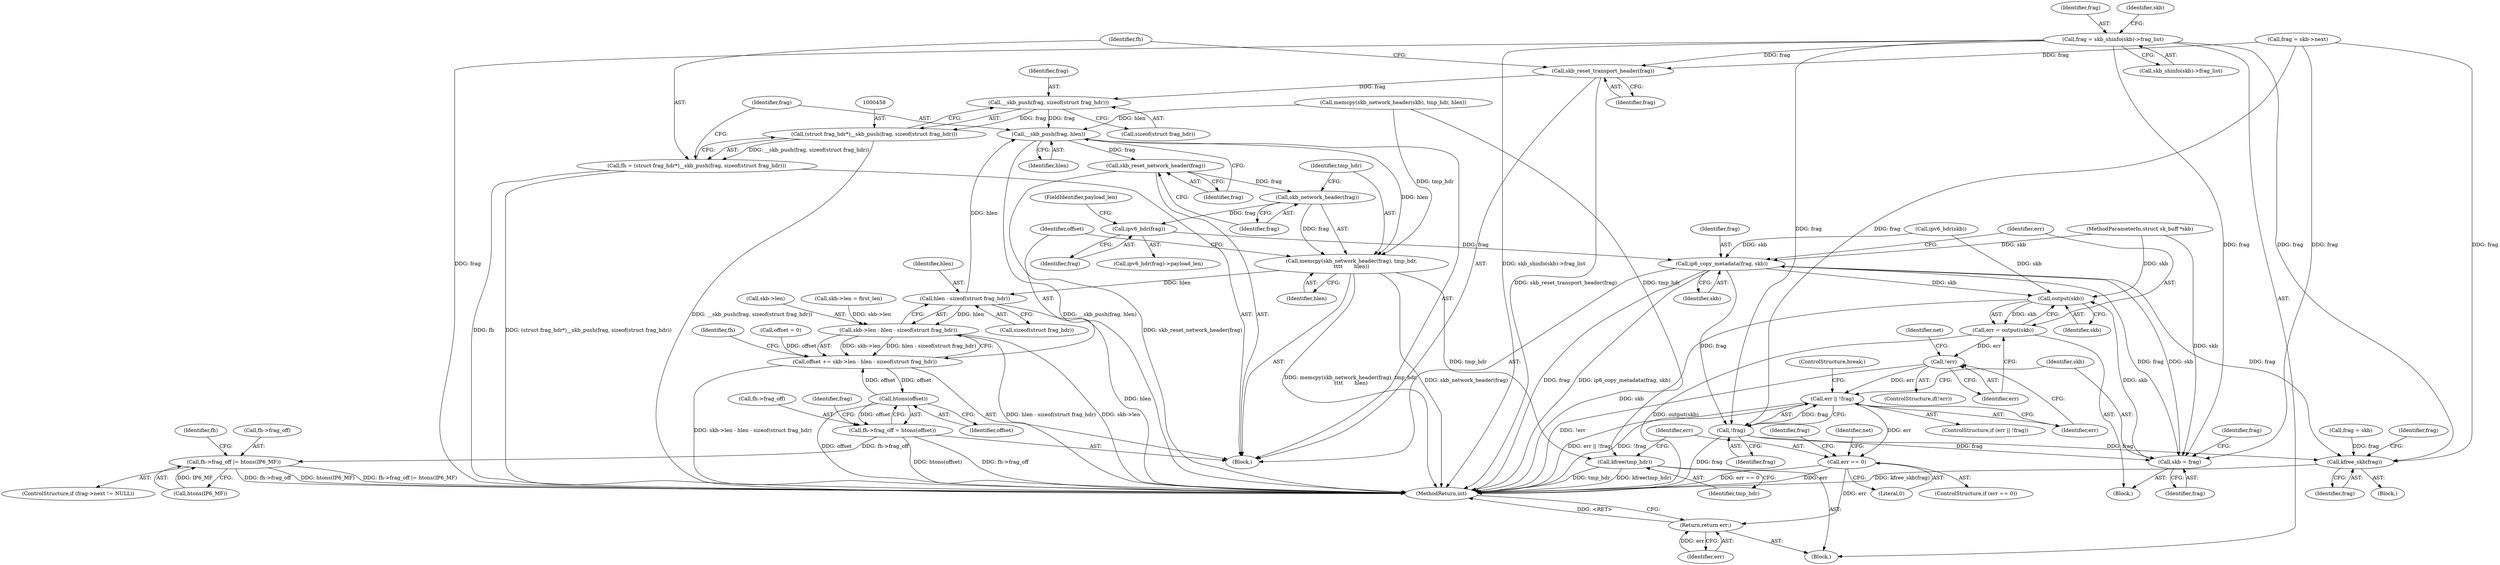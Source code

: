 digraph "0_linux_87c48fa3b4630905f98268dde838ee43626a060c_1@pointer" {
"1000335" [label="(Call,frag = skb_shinfo(skb)->frag_list)"];
"1000453" [label="(Call,skb_reset_transport_header(frag))"];
"1000459" [label="(Call,__skb_push(frag, sizeof(struct frag_hdr)))"];
"1000457" [label="(Call,(struct frag_hdr*)__skb_push(frag, sizeof(struct frag_hdr)))"];
"1000455" [label="(Call,fh = (struct frag_hdr*)__skb_push(frag, sizeof(struct frag_hdr)))"];
"1000463" [label="(Call,__skb_push(frag, hlen))"];
"1000466" [label="(Call,skb_reset_network_header(frag))"];
"1000469" [label="(Call,skb_network_header(frag))"];
"1000468" [label="(Call,memcpy(skb_network_header(frag), tmp_hdr,\n\t\t\t\t       hlen))"];
"1000479" [label="(Call,hlen - sizeof(struct frag_hdr))"];
"1000475" [label="(Call,skb->len - hlen - sizeof(struct frag_hdr))"];
"1000473" [label="(Call,offset += skb->len - hlen - sizeof(struct frag_hdr))"];
"1000497" [label="(Call,htons(offset))"];
"1000493" [label="(Call,fh->frag_off = htons(offset))"];
"1000505" [label="(Call,fh->frag_off |= htons(IP6_MF))"];
"1000565" [label="(Call,kfree(tmp_hdr))"];
"1000518" [label="(Call,ipv6_hdr(frag))"];
"1000528" [label="(Call,ip6_copy_metadata(frag, skb))"];
"1000533" [label="(Call,output(skb))"];
"1000531" [label="(Call,err = output(skb))"];
"1000536" [label="(Call,!err)"];
"1000547" [label="(Call,err || !frag)"];
"1000568" [label="(Call,err == 0)"];
"1000613" [label="(Return,return err;)"];
"1000549" [label="(Call,!frag)"];
"1000552" [label="(Call,skb = frag)"];
"1000595" [label="(Call,kfree_skb(frag))"];
"1000506" [label="(Call,fh->frag_off)"];
"1000454" [label="(Identifier,frag)"];
"1000119" [label="(MethodParameterIn,struct sk_buff *skb)"];
"1000466" [label="(Call,skb_reset_network_header(frag))"];
"1000613" [label="(Return,return err;)"];
"1000552" [label="(Call,skb = frag)"];
"1000589" [label="(Block,)"];
"1000532" [label="(Identifier,err)"];
"1000473" [label="(Call,offset += skb->len - hlen - sizeof(struct frag_hdr))"];
"1000567" [label="(ControlStructure,if (err == 0))"];
"1000453" [label="(Call,skb_reset_transport_header(frag))"];
"1000531" [label="(Call,err = output(skb))"];
"1000481" [label="(Call,sizeof(struct frag_hdr))"];
"1000336" [label="(Identifier,frag)"];
"1000498" [label="(Identifier,offset)"];
"1000556" [label="(Identifier,frag)"];
"1000444" [label="(Block,)"];
"1000536" [label="(Call,!err)"];
"1000570" [label="(Literal,0)"];
"1000548" [label="(Identifier,err)"];
"1000534" [label="(Identifier,skb)"];
"1000614" [label="(Identifier,err)"];
"1000566" [label="(Identifier,tmp_hdr)"];
"1000430" [label="(Call,ipv6_hdr(skb))"];
"1000471" [label="(Identifier,tmp_hdr)"];
"1000555" [label="(Call,frag = skb->next)"];
"1000494" [label="(Call,fh->frag_off)"];
"1000465" [label="(Identifier,hlen)"];
"1000463" [label="(Call,__skb_push(frag, hlen))"];
"1000461" [label="(Call,sizeof(struct frag_hdr))"];
"1000533" [label="(Call,output(skb))"];
"1000597" [label="(Call,frag = skb)"];
"1000553" [label="(Identifier,skb)"];
"1000337" [label="(Call,skb_shinfo(skb)->frag_list)"];
"1000539" [label="(Identifier,net)"];
"1000550" [label="(Identifier,frag)"];
"1000332" [label="(Call,offset = 0)"];
"1000423" [label="(Call,skb->len = first_len)"];
"1000513" [label="(Identifier,fh)"];
"1000870" [label="(MethodReturn,int)"];
"1000546" [label="(ControlStructure,if (err || !frag))"];
"1000588" [label="(Identifier,frag)"];
"1000502" [label="(Identifier,frag)"];
"1000460" [label="(Identifier,frag)"];
"1000547" [label="(Call,err || !frag)"];
"1000475" [label="(Call,skb->len - hlen - sizeof(struct frag_hdr))"];
"1000499" [label="(ControlStructure,if (frag->next != NULL))"];
"1000251" [label="(Block,)"];
"1000479" [label="(Call,hlen - sizeof(struct frag_hdr))"];
"1000342" [label="(Identifier,skb)"];
"1000480" [label="(Identifier,hlen)"];
"1000469" [label="(Call,skb_network_header(frag))"];
"1000518" [label="(Call,ipv6_hdr(frag))"];
"1000530" [label="(Identifier,skb)"];
"1000476" [label="(Call,skb->len)"];
"1000497" [label="(Call,htons(offset))"];
"1000551" [label="(ControlStructure,break;)"];
"1000474" [label="(Identifier,offset)"];
"1000554" [label="(Identifier,frag)"];
"1000468" [label="(Call,memcpy(skb_network_header(frag), tmp_hdr,\n\t\t\t\t       hlen))"];
"1000519" [label="(Identifier,frag)"];
"1000509" [label="(Call,htons(IP6_MF))"];
"1000335" [label="(Call,frag = skb_shinfo(skb)->frag_list)"];
"1000472" [label="(Identifier,hlen)"];
"1000573" [label="(Identifier,net)"];
"1000467" [label="(Identifier,frag)"];
"1000520" [label="(FieldIdentifier,payload_len)"];
"1000456" [label="(Identifier,fh)"];
"1000457" [label="(Call,(struct frag_hdr*)__skb_push(frag, sizeof(struct frag_hdr)))"];
"1000383" [label="(Call,memcpy(skb_network_header(skb), tmp_hdr, hlen))"];
"1000528" [label="(Call,ip6_copy_metadata(frag, skb))"];
"1000565" [label="(Call,kfree(tmp_hdr))"];
"1000598" [label="(Identifier,frag)"];
"1000529" [label="(Identifier,frag)"];
"1000493" [label="(Call,fh->frag_off = htons(offset))"];
"1000549" [label="(Call,!frag)"];
"1000596" [label="(Identifier,frag)"];
"1000595" [label="(Call,kfree_skb(frag))"];
"1000569" [label="(Identifier,err)"];
"1000517" [label="(Call,ipv6_hdr(frag)->payload_len)"];
"1000537" [label="(Identifier,err)"];
"1000568" [label="(Call,err == 0)"];
"1000447" [label="(Block,)"];
"1000485" [label="(Identifier,fh)"];
"1000535" [label="(ControlStructure,if(!err))"];
"1000464" [label="(Identifier,frag)"];
"1000470" [label="(Identifier,frag)"];
"1000455" [label="(Call,fh = (struct frag_hdr*)__skb_push(frag, sizeof(struct frag_hdr)))"];
"1000505" [label="(Call,fh->frag_off |= htons(IP6_MF))"];
"1000459" [label="(Call,__skb_push(frag, sizeof(struct frag_hdr)))"];
"1000335" -> "1000251"  [label="AST: "];
"1000335" -> "1000337"  [label="CFG: "];
"1000336" -> "1000335"  [label="AST: "];
"1000337" -> "1000335"  [label="AST: "];
"1000342" -> "1000335"  [label="CFG: "];
"1000335" -> "1000870"  [label="DDG: frag"];
"1000335" -> "1000870"  [label="DDG: skb_shinfo(skb)->frag_list"];
"1000335" -> "1000453"  [label="DDG: frag"];
"1000335" -> "1000549"  [label="DDG: frag"];
"1000335" -> "1000552"  [label="DDG: frag"];
"1000335" -> "1000595"  [label="DDG: frag"];
"1000453" -> "1000447"  [label="AST: "];
"1000453" -> "1000454"  [label="CFG: "];
"1000454" -> "1000453"  [label="AST: "];
"1000456" -> "1000453"  [label="CFG: "];
"1000453" -> "1000870"  [label="DDG: skb_reset_transport_header(frag)"];
"1000555" -> "1000453"  [label="DDG: frag"];
"1000453" -> "1000459"  [label="DDG: frag"];
"1000459" -> "1000457"  [label="AST: "];
"1000459" -> "1000461"  [label="CFG: "];
"1000460" -> "1000459"  [label="AST: "];
"1000461" -> "1000459"  [label="AST: "];
"1000457" -> "1000459"  [label="CFG: "];
"1000459" -> "1000457"  [label="DDG: frag"];
"1000459" -> "1000463"  [label="DDG: frag"];
"1000457" -> "1000455"  [label="AST: "];
"1000458" -> "1000457"  [label="AST: "];
"1000455" -> "1000457"  [label="CFG: "];
"1000457" -> "1000870"  [label="DDG: __skb_push(frag, sizeof(struct frag_hdr))"];
"1000457" -> "1000455"  [label="DDG: __skb_push(frag, sizeof(struct frag_hdr))"];
"1000455" -> "1000447"  [label="AST: "];
"1000456" -> "1000455"  [label="AST: "];
"1000464" -> "1000455"  [label="CFG: "];
"1000455" -> "1000870"  [label="DDG: (struct frag_hdr*)__skb_push(frag, sizeof(struct frag_hdr))"];
"1000455" -> "1000870"  [label="DDG: fh"];
"1000463" -> "1000447"  [label="AST: "];
"1000463" -> "1000465"  [label="CFG: "];
"1000464" -> "1000463"  [label="AST: "];
"1000465" -> "1000463"  [label="AST: "];
"1000467" -> "1000463"  [label="CFG: "];
"1000463" -> "1000870"  [label="DDG: __skb_push(frag, hlen)"];
"1000383" -> "1000463"  [label="DDG: hlen"];
"1000479" -> "1000463"  [label="DDG: hlen"];
"1000463" -> "1000466"  [label="DDG: frag"];
"1000463" -> "1000468"  [label="DDG: hlen"];
"1000466" -> "1000447"  [label="AST: "];
"1000466" -> "1000467"  [label="CFG: "];
"1000467" -> "1000466"  [label="AST: "];
"1000470" -> "1000466"  [label="CFG: "];
"1000466" -> "1000870"  [label="DDG: skb_reset_network_header(frag)"];
"1000466" -> "1000469"  [label="DDG: frag"];
"1000469" -> "1000468"  [label="AST: "];
"1000469" -> "1000470"  [label="CFG: "];
"1000470" -> "1000469"  [label="AST: "];
"1000471" -> "1000469"  [label="CFG: "];
"1000469" -> "1000468"  [label="DDG: frag"];
"1000469" -> "1000518"  [label="DDG: frag"];
"1000468" -> "1000447"  [label="AST: "];
"1000468" -> "1000472"  [label="CFG: "];
"1000471" -> "1000468"  [label="AST: "];
"1000472" -> "1000468"  [label="AST: "];
"1000474" -> "1000468"  [label="CFG: "];
"1000468" -> "1000870"  [label="DDG: memcpy(skb_network_header(frag), tmp_hdr,\n\t\t\t\t       hlen)"];
"1000468" -> "1000870"  [label="DDG: skb_network_header(frag)"];
"1000383" -> "1000468"  [label="DDG: tmp_hdr"];
"1000468" -> "1000479"  [label="DDG: hlen"];
"1000468" -> "1000565"  [label="DDG: tmp_hdr"];
"1000479" -> "1000475"  [label="AST: "];
"1000479" -> "1000481"  [label="CFG: "];
"1000480" -> "1000479"  [label="AST: "];
"1000481" -> "1000479"  [label="AST: "];
"1000475" -> "1000479"  [label="CFG: "];
"1000479" -> "1000870"  [label="DDG: hlen"];
"1000479" -> "1000475"  [label="DDG: hlen"];
"1000475" -> "1000473"  [label="AST: "];
"1000476" -> "1000475"  [label="AST: "];
"1000473" -> "1000475"  [label="CFG: "];
"1000475" -> "1000870"  [label="DDG: skb->len"];
"1000475" -> "1000870"  [label="DDG: hlen - sizeof(struct frag_hdr)"];
"1000475" -> "1000473"  [label="DDG: skb->len"];
"1000475" -> "1000473"  [label="DDG: hlen - sizeof(struct frag_hdr)"];
"1000423" -> "1000475"  [label="DDG: skb->len"];
"1000473" -> "1000447"  [label="AST: "];
"1000474" -> "1000473"  [label="AST: "];
"1000485" -> "1000473"  [label="CFG: "];
"1000473" -> "1000870"  [label="DDG: skb->len - hlen - sizeof(struct frag_hdr)"];
"1000332" -> "1000473"  [label="DDG: offset"];
"1000497" -> "1000473"  [label="DDG: offset"];
"1000473" -> "1000497"  [label="DDG: offset"];
"1000497" -> "1000493"  [label="AST: "];
"1000497" -> "1000498"  [label="CFG: "];
"1000498" -> "1000497"  [label="AST: "];
"1000493" -> "1000497"  [label="CFG: "];
"1000497" -> "1000870"  [label="DDG: offset"];
"1000497" -> "1000493"  [label="DDG: offset"];
"1000493" -> "1000447"  [label="AST: "];
"1000494" -> "1000493"  [label="AST: "];
"1000502" -> "1000493"  [label="CFG: "];
"1000493" -> "1000870"  [label="DDG: fh->frag_off"];
"1000493" -> "1000870"  [label="DDG: htons(offset)"];
"1000493" -> "1000505"  [label="DDG: fh->frag_off"];
"1000505" -> "1000499"  [label="AST: "];
"1000505" -> "1000509"  [label="CFG: "];
"1000506" -> "1000505"  [label="AST: "];
"1000509" -> "1000505"  [label="AST: "];
"1000513" -> "1000505"  [label="CFG: "];
"1000505" -> "1000870"  [label="DDG: htons(IP6_MF)"];
"1000505" -> "1000870"  [label="DDG: fh->frag_off"];
"1000505" -> "1000870"  [label="DDG: fh->frag_off |= htons(IP6_MF)"];
"1000509" -> "1000505"  [label="DDG: IP6_MF"];
"1000565" -> "1000251"  [label="AST: "];
"1000565" -> "1000566"  [label="CFG: "];
"1000566" -> "1000565"  [label="AST: "];
"1000569" -> "1000565"  [label="CFG: "];
"1000565" -> "1000870"  [label="DDG: tmp_hdr"];
"1000565" -> "1000870"  [label="DDG: kfree(tmp_hdr)"];
"1000383" -> "1000565"  [label="DDG: tmp_hdr"];
"1000518" -> "1000517"  [label="AST: "];
"1000518" -> "1000519"  [label="CFG: "];
"1000519" -> "1000518"  [label="AST: "];
"1000520" -> "1000518"  [label="CFG: "];
"1000518" -> "1000528"  [label="DDG: frag"];
"1000528" -> "1000447"  [label="AST: "];
"1000528" -> "1000530"  [label="CFG: "];
"1000529" -> "1000528"  [label="AST: "];
"1000530" -> "1000528"  [label="AST: "];
"1000532" -> "1000528"  [label="CFG: "];
"1000528" -> "1000870"  [label="DDG: ip6_copy_metadata(frag, skb)"];
"1000528" -> "1000870"  [label="DDG: frag"];
"1000552" -> "1000528"  [label="DDG: skb"];
"1000430" -> "1000528"  [label="DDG: skb"];
"1000119" -> "1000528"  [label="DDG: skb"];
"1000528" -> "1000533"  [label="DDG: skb"];
"1000528" -> "1000549"  [label="DDG: frag"];
"1000528" -> "1000552"  [label="DDG: frag"];
"1000528" -> "1000595"  [label="DDG: frag"];
"1000533" -> "1000531"  [label="AST: "];
"1000533" -> "1000534"  [label="CFG: "];
"1000534" -> "1000533"  [label="AST: "];
"1000531" -> "1000533"  [label="CFG: "];
"1000533" -> "1000870"  [label="DDG: skb"];
"1000533" -> "1000531"  [label="DDG: skb"];
"1000552" -> "1000533"  [label="DDG: skb"];
"1000430" -> "1000533"  [label="DDG: skb"];
"1000119" -> "1000533"  [label="DDG: skb"];
"1000531" -> "1000444"  [label="AST: "];
"1000532" -> "1000531"  [label="AST: "];
"1000537" -> "1000531"  [label="CFG: "];
"1000531" -> "1000870"  [label="DDG: output(skb)"];
"1000531" -> "1000536"  [label="DDG: err"];
"1000536" -> "1000535"  [label="AST: "];
"1000536" -> "1000537"  [label="CFG: "];
"1000537" -> "1000536"  [label="AST: "];
"1000539" -> "1000536"  [label="CFG: "];
"1000548" -> "1000536"  [label="CFG: "];
"1000536" -> "1000870"  [label="DDG: !err"];
"1000536" -> "1000547"  [label="DDG: err"];
"1000547" -> "1000546"  [label="AST: "];
"1000547" -> "1000548"  [label="CFG: "];
"1000547" -> "1000549"  [label="CFG: "];
"1000548" -> "1000547"  [label="AST: "];
"1000549" -> "1000547"  [label="AST: "];
"1000551" -> "1000547"  [label="CFG: "];
"1000553" -> "1000547"  [label="CFG: "];
"1000547" -> "1000870"  [label="DDG: err || !frag"];
"1000547" -> "1000870"  [label="DDG: !frag"];
"1000549" -> "1000547"  [label="DDG: frag"];
"1000547" -> "1000568"  [label="DDG: err"];
"1000568" -> "1000567"  [label="AST: "];
"1000568" -> "1000570"  [label="CFG: "];
"1000569" -> "1000568"  [label="AST: "];
"1000570" -> "1000568"  [label="AST: "];
"1000573" -> "1000568"  [label="CFG: "];
"1000588" -> "1000568"  [label="CFG: "];
"1000568" -> "1000870"  [label="DDG: err == 0"];
"1000568" -> "1000870"  [label="DDG: err"];
"1000568" -> "1000613"  [label="DDG: err"];
"1000613" -> "1000251"  [label="AST: "];
"1000613" -> "1000614"  [label="CFG: "];
"1000614" -> "1000613"  [label="AST: "];
"1000870" -> "1000613"  [label="CFG: "];
"1000613" -> "1000870"  [label="DDG: <RET>"];
"1000614" -> "1000613"  [label="DDG: err"];
"1000549" -> "1000550"  [label="CFG: "];
"1000550" -> "1000549"  [label="AST: "];
"1000549" -> "1000870"  [label="DDG: frag"];
"1000555" -> "1000549"  [label="DDG: frag"];
"1000549" -> "1000552"  [label="DDG: frag"];
"1000549" -> "1000595"  [label="DDG: frag"];
"1000552" -> "1000444"  [label="AST: "];
"1000552" -> "1000554"  [label="CFG: "];
"1000553" -> "1000552"  [label="AST: "];
"1000554" -> "1000552"  [label="AST: "];
"1000556" -> "1000552"  [label="CFG: "];
"1000555" -> "1000552"  [label="DDG: frag"];
"1000119" -> "1000552"  [label="DDG: skb"];
"1000595" -> "1000589"  [label="AST: "];
"1000595" -> "1000596"  [label="CFG: "];
"1000596" -> "1000595"  [label="AST: "];
"1000598" -> "1000595"  [label="CFG: "];
"1000595" -> "1000870"  [label="DDG: kfree_skb(frag)"];
"1000597" -> "1000595"  [label="DDG: frag"];
"1000555" -> "1000595"  [label="DDG: frag"];
}
